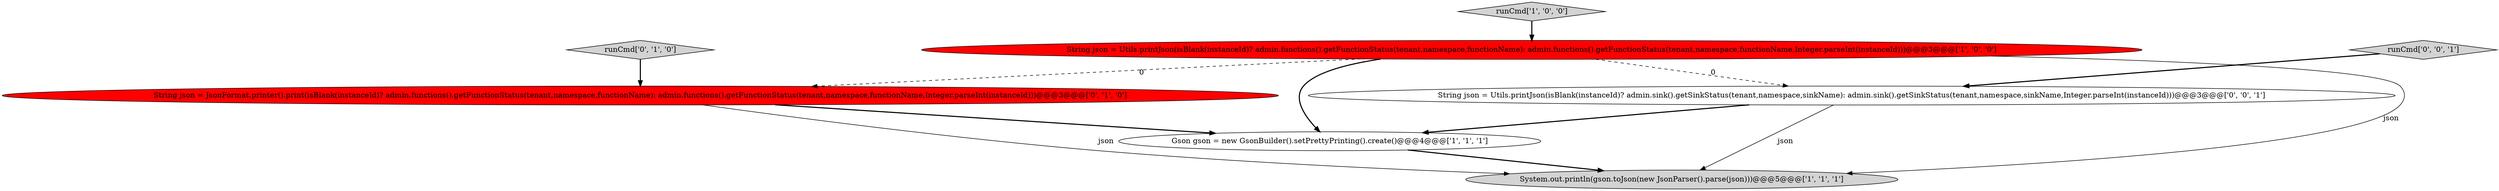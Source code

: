 digraph {
0 [style = filled, label = "System.out.println(gson.toJson(new JsonParser().parse(json)))@@@5@@@['1', '1', '1']", fillcolor = lightgray, shape = ellipse image = "AAA0AAABBB1BBB"];
1 [style = filled, label = "String json = Utils.printJson(isBlank(instanceId)? admin.functions().getFunctionStatus(tenant,namespace,functionName): admin.functions().getFunctionStatus(tenant,namespace,functionName,Integer.parseInt(instanceId)))@@@3@@@['1', '0', '0']", fillcolor = red, shape = ellipse image = "AAA1AAABBB1BBB"];
4 [style = filled, label = "runCmd['0', '1', '0']", fillcolor = lightgray, shape = diamond image = "AAA0AAABBB2BBB"];
3 [style = filled, label = "Gson gson = new GsonBuilder().setPrettyPrinting().create()@@@4@@@['1', '1', '1']", fillcolor = white, shape = ellipse image = "AAA0AAABBB1BBB"];
7 [style = filled, label = "runCmd['0', '0', '1']", fillcolor = lightgray, shape = diamond image = "AAA0AAABBB3BBB"];
5 [style = filled, label = "String json = JsonFormat.printer().print(isBlank(instanceId)? admin.functions().getFunctionStatus(tenant,namespace,functionName): admin.functions().getFunctionStatus(tenant,namespace,functionName,Integer.parseInt(instanceId)))@@@3@@@['0', '1', '0']", fillcolor = red, shape = ellipse image = "AAA1AAABBB2BBB"];
2 [style = filled, label = "runCmd['1', '0', '0']", fillcolor = lightgray, shape = diamond image = "AAA0AAABBB1BBB"];
6 [style = filled, label = "String json = Utils.printJson(isBlank(instanceId)? admin.sink().getSinkStatus(tenant,namespace,sinkName): admin.sink().getSinkStatus(tenant,namespace,sinkName,Integer.parseInt(instanceId)))@@@3@@@['0', '0', '1']", fillcolor = white, shape = ellipse image = "AAA0AAABBB3BBB"];
1->3 [style = bold, label=""];
5->3 [style = bold, label=""];
6->0 [style = solid, label="json"];
6->3 [style = bold, label=""];
5->0 [style = solid, label="json"];
1->5 [style = dashed, label="0"];
4->5 [style = bold, label=""];
1->6 [style = dashed, label="0"];
2->1 [style = bold, label=""];
3->0 [style = bold, label=""];
7->6 [style = bold, label=""];
1->0 [style = solid, label="json"];
}
